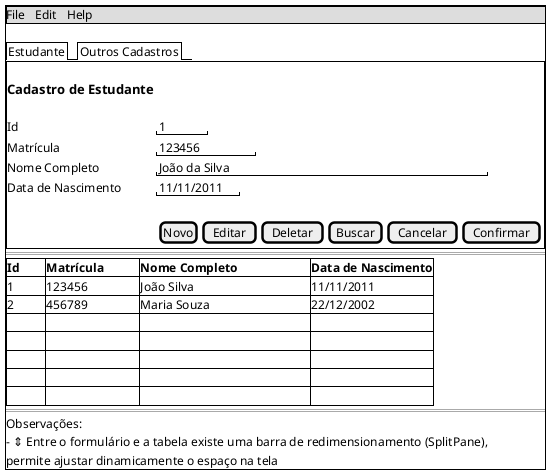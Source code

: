 @startsalt
scale 1
{+
{* File | Edit | Help }
.
{/ Estudante | Outros Cadastros }
{+
.
=== Cadastro de Estudante
.
Id | "1     "
Matrícula | "123456      "
Nome Completo | "João da Silva                            "
Data de Nascimento | "11/11/2011"
.
.|{{[Novo]|[Editar]|[Deletar]|[Buscar]|[Cancelar]|[Confirmar]}}
}
==
{#
**Id        ** |**Matrícula           **|**Nome Completo                       ** |**Data de Nascimento**
1 | 123456 | João Silva | 11/11/2011
2 | 456789 | Maria Souza | 22/12/2002
. | . | . | .
. | . | . | .
. | . | . | .
. | . | . | .
. | . | . | .
}
==
Observações:
- ⇕ Entre o formulário e a tabela existe uma barra de redimensionamento (SplitPane),
permite ajustar dinamicamente o espaço na tela
}
@endsalt

